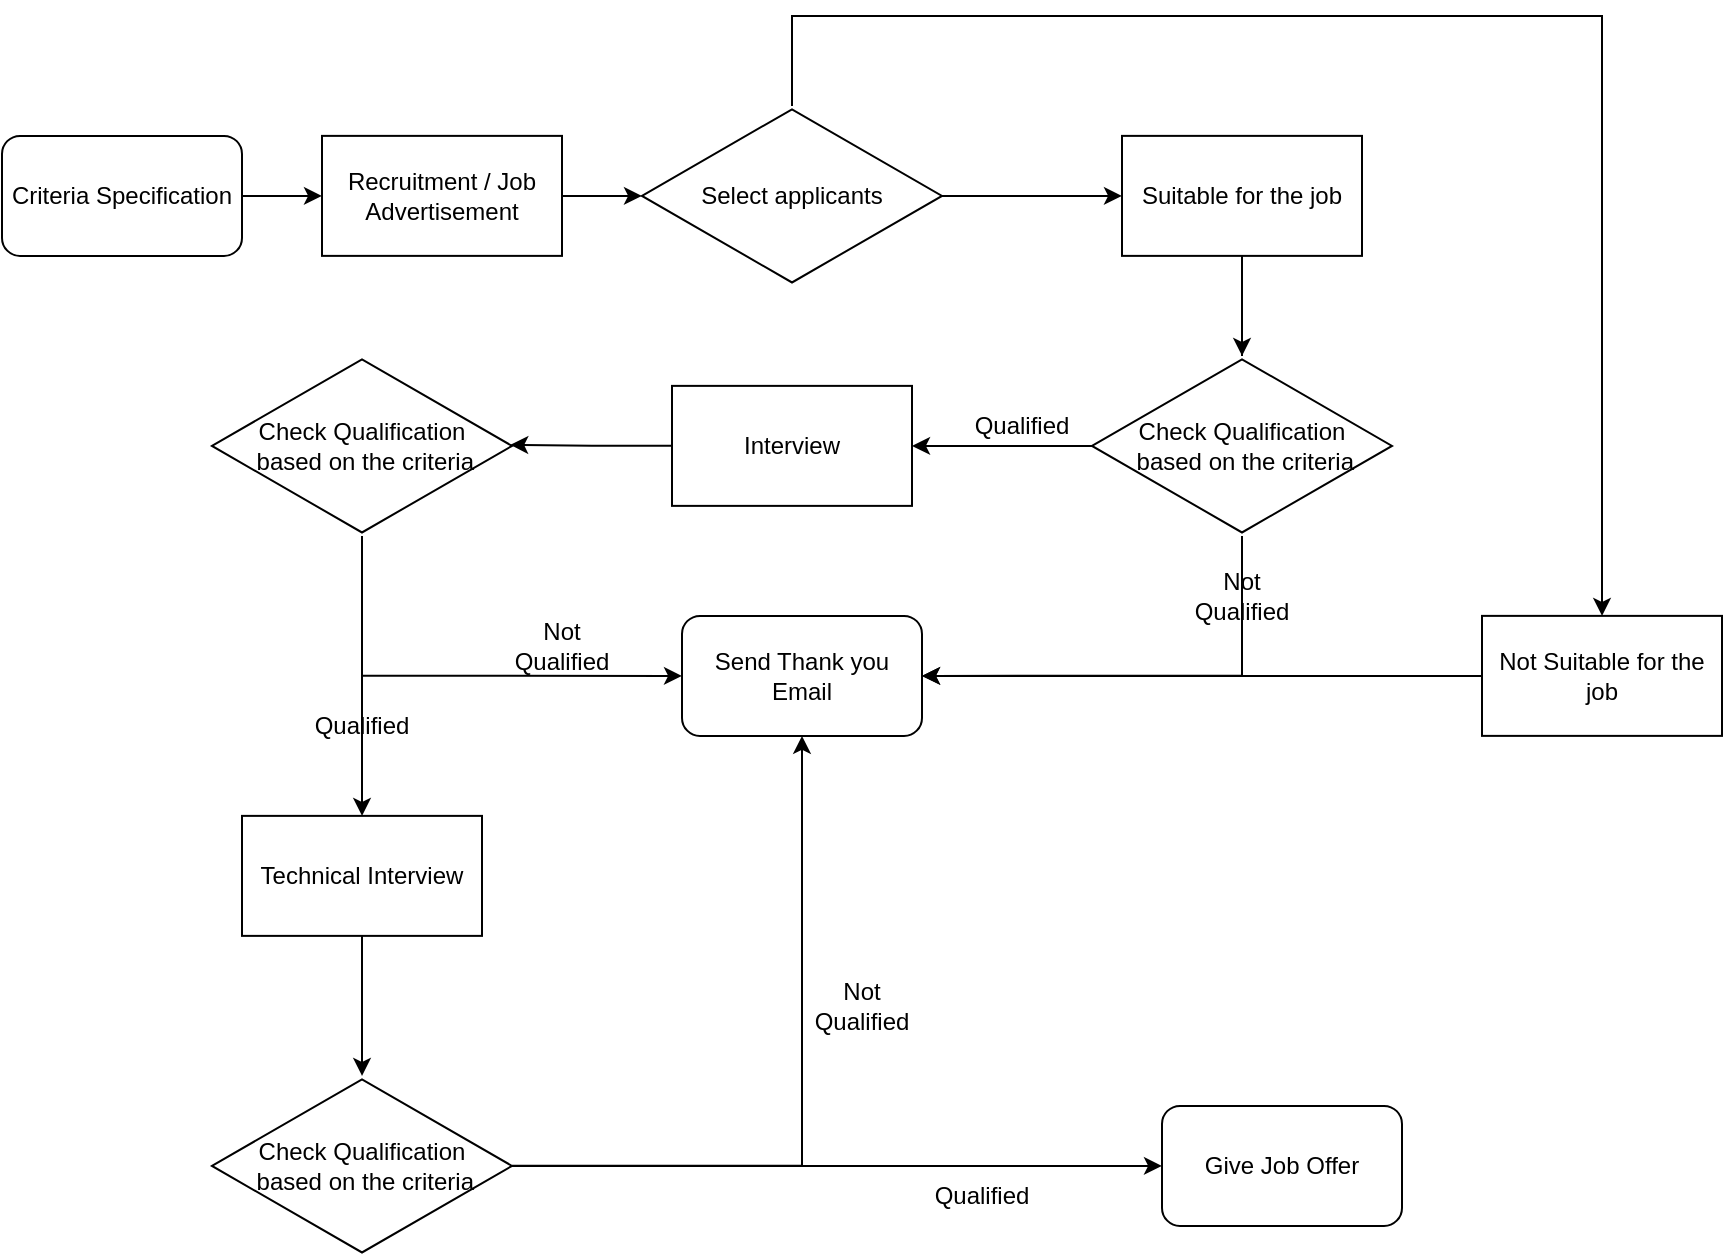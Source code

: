 <mxfile version="18.1.2" type="github">
  <diagram id="KHhg7IiPmLpWUpVYHb9x" name="Page-1">
    <mxGraphModel dx="1673" dy="893" grid="1" gridSize="10" guides="1" tooltips="1" connect="1" arrows="1" fold="1" page="1" pageScale="1" pageWidth="400" pageHeight="200" math="0" shadow="0">
      <root>
        <mxCell id="0" />
        <mxCell id="1" parent="0" />
        <mxCell id="QVqDBM_UYHWOgr-D1qs_-22" style="edgeStyle=orthogonalEdgeStyle;rounded=0;orthogonalLoop=1;jettySize=auto;html=1;exitX=1;exitY=0.5;exitDx=0;exitDy=0;entryX=0;entryY=0.5;entryDx=0;entryDy=0;" edge="1" parent="1" source="QVqDBM_UYHWOgr-D1qs_-1" target="QVqDBM_UYHWOgr-D1qs_-6">
          <mxGeometry relative="1" as="geometry" />
        </mxCell>
        <mxCell id="QVqDBM_UYHWOgr-D1qs_-1" value="Criteria Specification" style="rounded=1;whiteSpace=wrap;html=1;" vertex="1" parent="1">
          <mxGeometry x="160" y="159.94" width="120" height="60" as="geometry" />
        </mxCell>
        <mxCell id="QVqDBM_UYHWOgr-D1qs_-24" style="edgeStyle=orthogonalEdgeStyle;rounded=0;orthogonalLoop=1;jettySize=auto;html=1;entryX=0;entryY=0.5;entryDx=0;entryDy=0;entryPerimeter=0;" edge="1" parent="1" source="QVqDBM_UYHWOgr-D1qs_-6" target="QVqDBM_UYHWOgr-D1qs_-9">
          <mxGeometry relative="1" as="geometry" />
        </mxCell>
        <mxCell id="QVqDBM_UYHWOgr-D1qs_-6" value="Recruitment / Job Advertisement" style="rounded=0;whiteSpace=wrap;html=1;" vertex="1" parent="1">
          <mxGeometry x="320" y="159.94" width="120" height="60" as="geometry" />
        </mxCell>
        <mxCell id="QVqDBM_UYHWOgr-D1qs_-25" style="edgeStyle=orthogonalEdgeStyle;rounded=0;orthogonalLoop=1;jettySize=auto;html=1;entryX=0;entryY=0.5;entryDx=0;entryDy=0;" edge="1" parent="1" source="QVqDBM_UYHWOgr-D1qs_-9" target="QVqDBM_UYHWOgr-D1qs_-10">
          <mxGeometry relative="1" as="geometry" />
        </mxCell>
        <mxCell id="QVqDBM_UYHWOgr-D1qs_-48" style="edgeStyle=orthogonalEdgeStyle;rounded=0;orthogonalLoop=1;jettySize=auto;html=1;entryX=0.5;entryY=0;entryDx=0;entryDy=0;" edge="1" parent="1" source="QVqDBM_UYHWOgr-D1qs_-9" target="QVqDBM_UYHWOgr-D1qs_-12">
          <mxGeometry relative="1" as="geometry">
            <Array as="points">
              <mxPoint x="555" y="99.94" />
              <mxPoint x="960" y="99.94" />
            </Array>
          </mxGeometry>
        </mxCell>
        <mxCell id="QVqDBM_UYHWOgr-D1qs_-9" value="Select applicants" style="html=1;whiteSpace=wrap;aspect=fixed;shape=isoRectangle;" vertex="1" parent="1">
          <mxGeometry x="480" y="144.94" width="150" height="90" as="geometry" />
        </mxCell>
        <mxCell id="QVqDBM_UYHWOgr-D1qs_-28" style="edgeStyle=orthogonalEdgeStyle;rounded=0;orthogonalLoop=1;jettySize=auto;html=1;" edge="1" parent="1" source="QVqDBM_UYHWOgr-D1qs_-10" target="QVqDBM_UYHWOgr-D1qs_-11">
          <mxGeometry relative="1" as="geometry" />
        </mxCell>
        <mxCell id="QVqDBM_UYHWOgr-D1qs_-10" value="Suitable for the job" style="rounded=0;whiteSpace=wrap;html=1;" vertex="1" parent="1">
          <mxGeometry x="720" y="159.94" width="120" height="60" as="geometry" />
        </mxCell>
        <mxCell id="QVqDBM_UYHWOgr-D1qs_-29" style="edgeStyle=orthogonalEdgeStyle;rounded=0;orthogonalLoop=1;jettySize=auto;html=1;entryX=1;entryY=0.5;entryDx=0;entryDy=0;" edge="1" parent="1" source="QVqDBM_UYHWOgr-D1qs_-11" target="QVqDBM_UYHWOgr-D1qs_-13">
          <mxGeometry relative="1" as="geometry" />
        </mxCell>
        <mxCell id="QVqDBM_UYHWOgr-D1qs_-39" style="edgeStyle=orthogonalEdgeStyle;rounded=0;orthogonalLoop=1;jettySize=auto;html=1;entryX=1;entryY=0.5;entryDx=0;entryDy=0;" edge="1" parent="1" source="QVqDBM_UYHWOgr-D1qs_-11" target="QVqDBM_UYHWOgr-D1qs_-20">
          <mxGeometry relative="1" as="geometry">
            <Array as="points">
              <mxPoint x="780" y="429.94" />
            </Array>
          </mxGeometry>
        </mxCell>
        <mxCell id="QVqDBM_UYHWOgr-D1qs_-46" style="edgeStyle=orthogonalEdgeStyle;rounded=0;orthogonalLoop=1;jettySize=auto;html=1;entryX=1;entryY=0.5;entryDx=0;entryDy=0;" edge="1" parent="1" source="QVqDBM_UYHWOgr-D1qs_-12" target="QVqDBM_UYHWOgr-D1qs_-20">
          <mxGeometry relative="1" as="geometry" />
        </mxCell>
        <mxCell id="QVqDBM_UYHWOgr-D1qs_-12" value="Not Suitable for the job" style="rounded=0;whiteSpace=wrap;html=1;" vertex="1" parent="1">
          <mxGeometry x="900" y="399.94" width="120" height="60" as="geometry" />
        </mxCell>
        <mxCell id="QVqDBM_UYHWOgr-D1qs_-30" style="edgeStyle=orthogonalEdgeStyle;rounded=0;orthogonalLoop=1;jettySize=auto;html=1;entryX=0.994;entryY=0.494;entryDx=0;entryDy=0;entryPerimeter=0;" edge="1" parent="1" source="QVqDBM_UYHWOgr-D1qs_-13" target="QVqDBM_UYHWOgr-D1qs_-15">
          <mxGeometry relative="1" as="geometry" />
        </mxCell>
        <mxCell id="QVqDBM_UYHWOgr-D1qs_-13" value="Interview" style="rounded=0;whiteSpace=wrap;html=1;" vertex="1" parent="1">
          <mxGeometry x="495" y="284.94" width="120" height="60" as="geometry" />
        </mxCell>
        <mxCell id="QVqDBM_UYHWOgr-D1qs_-31" style="edgeStyle=orthogonalEdgeStyle;rounded=0;orthogonalLoop=1;jettySize=auto;html=1;entryX=0.5;entryY=0;entryDx=0;entryDy=0;" edge="1" parent="1" source="QVqDBM_UYHWOgr-D1qs_-15" target="QVqDBM_UYHWOgr-D1qs_-16">
          <mxGeometry relative="1" as="geometry" />
        </mxCell>
        <mxCell id="QVqDBM_UYHWOgr-D1qs_-40" style="edgeStyle=orthogonalEdgeStyle;rounded=0;orthogonalLoop=1;jettySize=auto;html=1;entryX=0;entryY=0.5;entryDx=0;entryDy=0;" edge="1" parent="1" source="QVqDBM_UYHWOgr-D1qs_-15" target="QVqDBM_UYHWOgr-D1qs_-20">
          <mxGeometry relative="1" as="geometry">
            <mxPoint x="480" y="429.94" as="targetPoint" />
            <Array as="points">
              <mxPoint x="340" y="429.94" />
            </Array>
          </mxGeometry>
        </mxCell>
        <mxCell id="QVqDBM_UYHWOgr-D1qs_-15" value="&lt;div&gt;Check Qualification&lt;/div&gt;&lt;div&gt;&amp;nbsp;based on the criteria&lt;/div&gt;" style="html=1;whiteSpace=wrap;aspect=fixed;shape=isoRectangle;" vertex="1" parent="1">
          <mxGeometry x="265" y="269.94" width="150" height="90" as="geometry" />
        </mxCell>
        <mxCell id="QVqDBM_UYHWOgr-D1qs_-32" style="edgeStyle=orthogonalEdgeStyle;rounded=0;orthogonalLoop=1;jettySize=auto;html=1;" edge="1" parent="1" source="QVqDBM_UYHWOgr-D1qs_-16" target="QVqDBM_UYHWOgr-D1qs_-17">
          <mxGeometry relative="1" as="geometry" />
        </mxCell>
        <mxCell id="QVqDBM_UYHWOgr-D1qs_-16" value="Technical Interview" style="rounded=0;whiteSpace=wrap;html=1;" vertex="1" parent="1">
          <mxGeometry x="280" y="499.94" width="120" height="60" as="geometry" />
        </mxCell>
        <mxCell id="QVqDBM_UYHWOgr-D1qs_-36" style="edgeStyle=orthogonalEdgeStyle;rounded=0;orthogonalLoop=1;jettySize=auto;html=1;entryX=0.5;entryY=1;entryDx=0;entryDy=0;" edge="1" parent="1" source="QVqDBM_UYHWOgr-D1qs_-17" target="QVqDBM_UYHWOgr-D1qs_-20">
          <mxGeometry relative="1" as="geometry">
            <mxPoint x="560" y="619.94" as="targetPoint" />
          </mxGeometry>
        </mxCell>
        <mxCell id="QVqDBM_UYHWOgr-D1qs_-44" style="edgeStyle=orthogonalEdgeStyle;rounded=0;orthogonalLoop=1;jettySize=auto;html=1;entryX=0;entryY=0.5;entryDx=0;entryDy=0;" edge="1" parent="1" source="QVqDBM_UYHWOgr-D1qs_-17" target="QVqDBM_UYHWOgr-D1qs_-21">
          <mxGeometry relative="1" as="geometry" />
        </mxCell>
        <mxCell id="QVqDBM_UYHWOgr-D1qs_-17" value="&lt;div&gt;Check Qualification&lt;/div&gt;&lt;div&gt;&amp;nbsp;based on the criteria&lt;/div&gt;" style="html=1;whiteSpace=wrap;aspect=fixed;shape=isoRectangle;" vertex="1" parent="1">
          <mxGeometry x="265" y="629.94" width="150" height="90" as="geometry" />
        </mxCell>
        <mxCell id="QVqDBM_UYHWOgr-D1qs_-20" value="Send Thank you Email" style="rounded=1;whiteSpace=wrap;html=1;" vertex="1" parent="1">
          <mxGeometry x="500" y="399.94" width="120" height="60" as="geometry" />
        </mxCell>
        <mxCell id="QVqDBM_UYHWOgr-D1qs_-21" value="Give Job Offer" style="rounded=1;whiteSpace=wrap;html=1;" vertex="1" parent="1">
          <mxGeometry x="740" y="644.94" width="120" height="60" as="geometry" />
        </mxCell>
        <mxCell id="QVqDBM_UYHWOgr-D1qs_-41" value="Qualified" style="text;html=1;strokeColor=none;fillColor=none;align=center;verticalAlign=middle;whiteSpace=wrap;rounded=0;" vertex="1" parent="1">
          <mxGeometry x="310" y="439.94" width="60" height="30" as="geometry" />
        </mxCell>
        <mxCell id="QVqDBM_UYHWOgr-D1qs_-42" value="Not Qualified" style="text;html=1;strokeColor=none;fillColor=none;align=center;verticalAlign=middle;whiteSpace=wrap;rounded=0;" vertex="1" parent="1">
          <mxGeometry x="410" y="399.94" width="60" height="30" as="geometry" />
        </mxCell>
        <mxCell id="QVqDBM_UYHWOgr-D1qs_-43" value="Qualified" style="text;html=1;strokeColor=none;fillColor=none;align=center;verticalAlign=middle;whiteSpace=wrap;rounded=0;" vertex="1" parent="1">
          <mxGeometry x="620" y="674.94" width="60" height="30" as="geometry" />
        </mxCell>
        <mxCell id="QVqDBM_UYHWOgr-D1qs_-45" value="Not Qualified" style="text;html=1;strokeColor=none;fillColor=none;align=center;verticalAlign=middle;whiteSpace=wrap;rounded=0;" vertex="1" parent="1">
          <mxGeometry x="560" y="579.94" width="60" height="30" as="geometry" />
        </mxCell>
        <mxCell id="QVqDBM_UYHWOgr-D1qs_-11" value="&lt;div&gt;Check Qualification&lt;/div&gt;&lt;div&gt;&amp;nbsp;based on the criteria&lt;/div&gt;" style="html=1;whiteSpace=wrap;aspect=fixed;shape=isoRectangle;" vertex="1" parent="1">
          <mxGeometry x="705" y="269.94" width="150" height="90" as="geometry" />
        </mxCell>
        <mxCell id="QVqDBM_UYHWOgr-D1qs_-47" value="" style="edgeStyle=orthogonalEdgeStyle;rounded=0;orthogonalLoop=1;jettySize=auto;html=1;endArrow=none;" edge="1" parent="1" source="QVqDBM_UYHWOgr-D1qs_-10" target="QVqDBM_UYHWOgr-D1qs_-11">
          <mxGeometry relative="1" as="geometry">
            <mxPoint x="780.059" y="219.94" as="sourcePoint" />
            <mxPoint x="889.941" y="399.94" as="targetPoint" />
          </mxGeometry>
        </mxCell>
        <mxCell id="QVqDBM_UYHWOgr-D1qs_-50" value="Not Qualified" style="text;html=1;strokeColor=none;fillColor=none;align=center;verticalAlign=middle;whiteSpace=wrap;rounded=0;" vertex="1" parent="1">
          <mxGeometry x="750" y="374.94" width="60" height="30" as="geometry" />
        </mxCell>
        <mxCell id="QVqDBM_UYHWOgr-D1qs_-51" value="Qualified" style="text;html=1;strokeColor=none;fillColor=none;align=center;verticalAlign=middle;whiteSpace=wrap;rounded=0;" vertex="1" parent="1">
          <mxGeometry x="640" y="289.94" width="60" height="30" as="geometry" />
        </mxCell>
      </root>
    </mxGraphModel>
  </diagram>
</mxfile>
